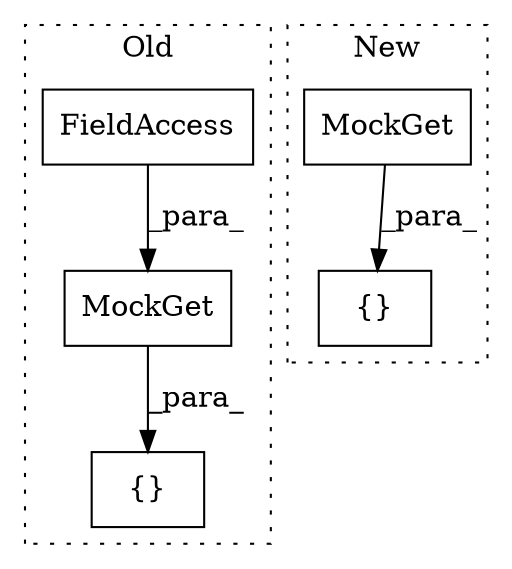 digraph G {
subgraph cluster0 {
1 [label="{}" a="4" s="1619,1874" l="1,1" shape="box"];
4 [label="MockGet" a="32" s="1779,1825" l="8,1" shape="box"];
5 [label="FieldAccess" a="22" s="1809" l="16" shape="box"];
label = "Old";
style="dotted";
}
subgraph cluster1 {
2 [label="MockGet" a="32" s="1574,1623" l="8,1" shape="box"];
3 [label="{}" a="4" s="1573,1672" l="1,1" shape="box"];
label = "New";
style="dotted";
}
2 -> 3 [label="_para_"];
4 -> 1 [label="_para_"];
5 -> 4 [label="_para_"];
}